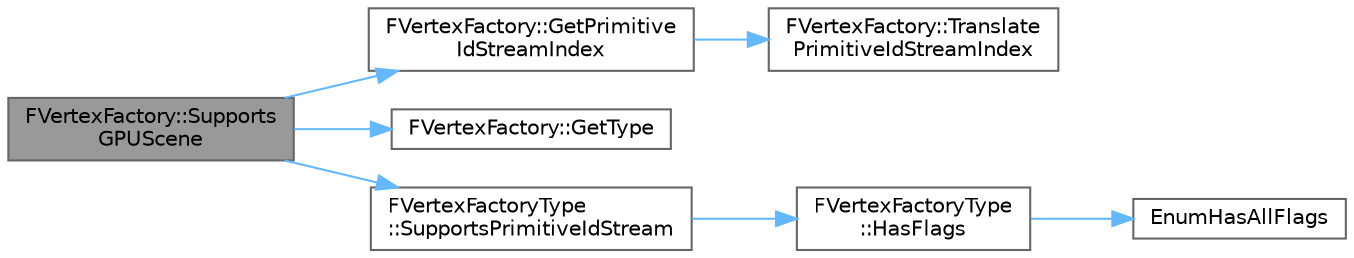 digraph "FVertexFactory::SupportsGPUScene"
{
 // INTERACTIVE_SVG=YES
 // LATEX_PDF_SIZE
  bgcolor="transparent";
  edge [fontname=Helvetica,fontsize=10,labelfontname=Helvetica,labelfontsize=10];
  node [fontname=Helvetica,fontsize=10,shape=box,height=0.2,width=0.4];
  rankdir="LR";
  Node1 [id="Node000001",label="FVertexFactory::Supports\lGPUScene",height=0.2,width=0.4,color="gray40", fillcolor="grey60", style="filled", fontcolor="black",tooltip=" "];
  Node1 -> Node2 [id="edge1_Node000001_Node000002",color="steelblue1",style="solid",tooltip=" "];
  Node2 [id="Node000002",label="FVertexFactory::GetPrimitive\lIdStreamIndex",height=0.2,width=0.4,color="grey40", fillcolor="white", style="filled",URL="$da/d03/classFVertexFactory.html#ae0fedf166972271233aa24904a3ec5d1",tooltip=" "];
  Node2 -> Node3 [id="edge2_Node000002_Node000003",color="steelblue1",style="solid",tooltip=" "];
  Node3 [id="Node000003",label="FVertexFactory::Translate\lPrimitiveIdStreamIndex",height=0.2,width=0.4,color="grey40", fillcolor="white", style="filled",URL="$da/d03/classFVertexFactory.html#a4a59f87d6b7757cad0551d6aa1838276",tooltip=" "];
  Node1 -> Node4 [id="edge3_Node000001_Node000004",color="steelblue1",style="solid",tooltip=" "];
  Node4 [id="Node000004",label="FVertexFactory::GetType",height=0.2,width=0.4,color="grey40", fillcolor="white", style="filled",URL="$da/d03/classFVertexFactory.html#a714067ccb11fe9a5fe36eab7216cf62c",tooltip=" "];
  Node1 -> Node5 [id="edge4_Node000001_Node000005",color="steelblue1",style="solid",tooltip=" "];
  Node5 [id="Node000005",label="FVertexFactoryType\l::SupportsPrimitiveIdStream",height=0.2,width=0.4,color="grey40", fillcolor="white", style="filled",URL="$d5/de1/classFVertexFactoryType.html#a2bd2100d6cfaabdf6dfe89990c91888e",tooltip=" "];
  Node5 -> Node6 [id="edge5_Node000005_Node000006",color="steelblue1",style="solid",tooltip=" "];
  Node6 [id="Node000006",label="FVertexFactoryType\l::HasFlags",height=0.2,width=0.4,color="grey40", fillcolor="white", style="filled",URL="$d5/de1/classFVertexFactoryType.html#a875ea2edfd122c1efc0cf62bff2a632b",tooltip="Returns true if this vertex factory supports ALL feature flags in FlagsToCheck."];
  Node6 -> Node7 [id="edge6_Node000006_Node000007",color="steelblue1",style="solid",tooltip=" "];
  Node7 [id="Node000007",label="EnumHasAllFlags",height=0.2,width=0.4,color="grey40", fillcolor="white", style="filled",URL="$d8/de7/EnumClassFlags_8h.html#a61a208294a0303992a80f954efb9b6b5",tooltip=" "];
}
